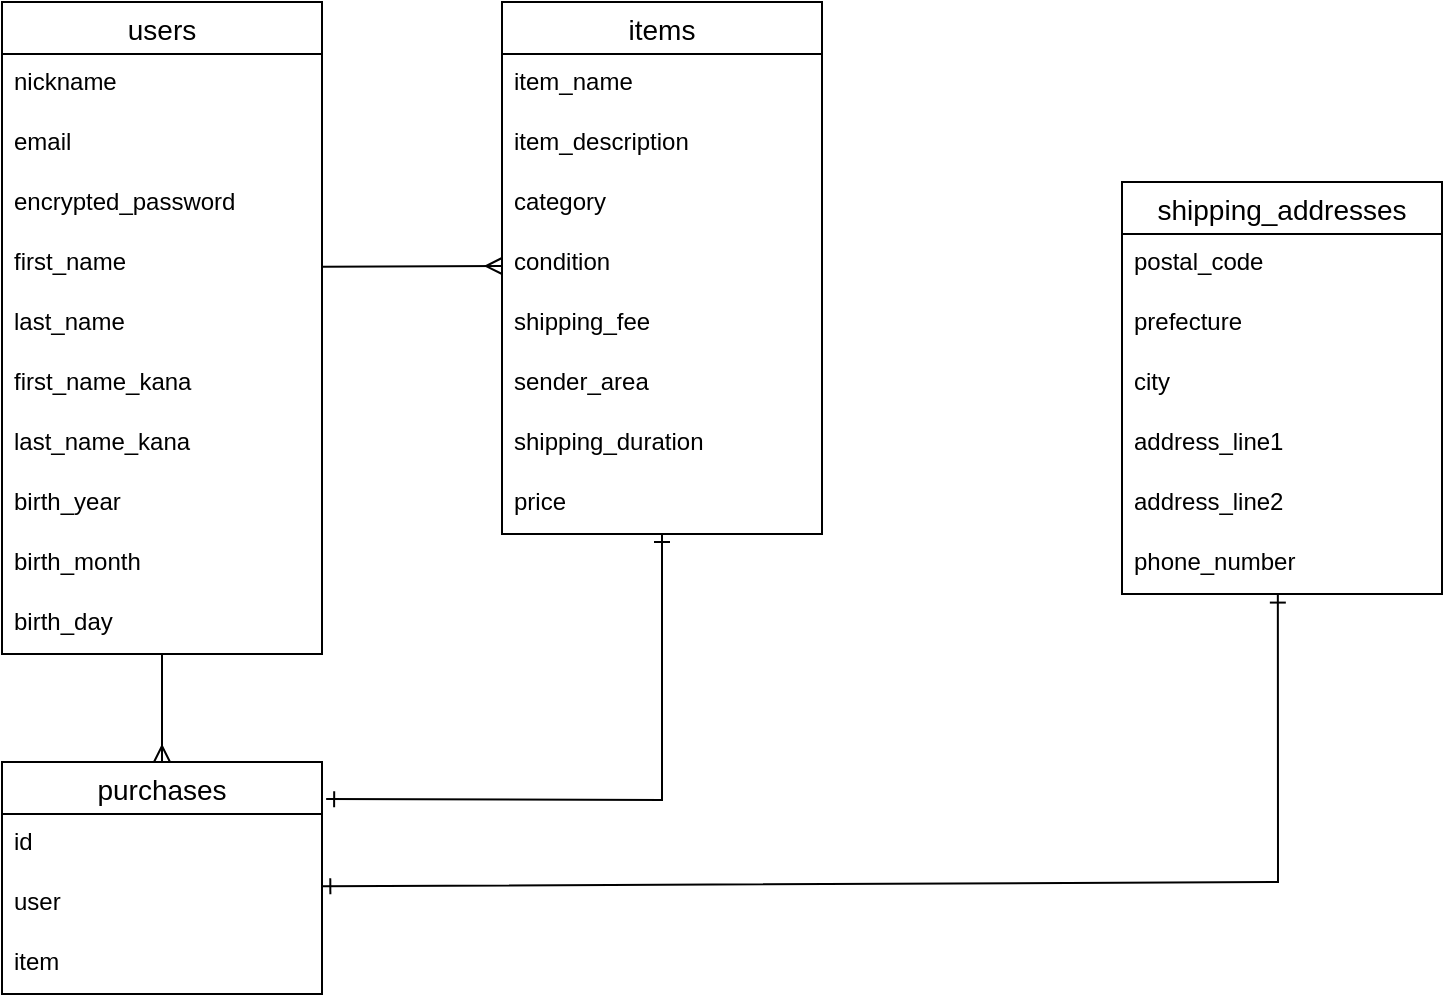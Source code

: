 <mxfile>
    <diagram id="N-kJt9CoVl6PrtETXssk" name="ページ1">
        <mxGraphModel dx="1318" dy="971" grid="1" gridSize="10" guides="1" tooltips="1" connect="1" arrows="1" fold="1" page="1" pageScale="1" pageWidth="827" pageHeight="1169" math="0" shadow="0">
            <root>
                <mxCell id="0"/>
                <mxCell id="1" parent="0"/>
                <mxCell id="15" value="users" style="swimlane;fontStyle=0;childLayout=stackLayout;horizontal=1;startSize=26;horizontalStack=0;resizeParent=1;resizeParentMax=0;resizeLast=0;collapsible=1;marginBottom=0;align=center;fontSize=14;" vertex="1" parent="1">
                    <mxGeometry x="30" y="50" width="160" height="326" as="geometry"/>
                </mxCell>
                <mxCell id="16" value="nickname" style="text;strokeColor=none;fillColor=none;spacingLeft=4;spacingRight=4;overflow=hidden;rotatable=0;points=[[0,0.5],[1,0.5]];portConstraint=eastwest;fontSize=12;" vertex="1" parent="15">
                    <mxGeometry y="26" width="160" height="30" as="geometry"/>
                </mxCell>
                <mxCell id="17" value="email" style="text;strokeColor=none;fillColor=none;spacingLeft=4;spacingRight=4;overflow=hidden;rotatable=0;points=[[0,0.5],[1,0.5]];portConstraint=eastwest;fontSize=12;" vertex="1" parent="15">
                    <mxGeometry y="56" width="160" height="30" as="geometry"/>
                </mxCell>
                <mxCell id="21" value="encrypted_password" style="text;strokeColor=none;fillColor=none;spacingLeft=4;spacingRight=4;overflow=hidden;rotatable=0;points=[[0,0.5],[1,0.5]];portConstraint=eastwest;fontSize=12;" vertex="1" parent="15">
                    <mxGeometry y="86" width="160" height="30" as="geometry"/>
                </mxCell>
                <mxCell id="23" value="first_name" style="text;strokeColor=none;fillColor=none;spacingLeft=4;spacingRight=4;overflow=hidden;rotatable=0;points=[[0,0.5],[1,0.5]];portConstraint=eastwest;fontSize=12;" vertex="1" parent="15">
                    <mxGeometry y="116" width="160" height="30" as="geometry"/>
                </mxCell>
                <mxCell id="25" value="last_name" style="text;strokeColor=none;fillColor=none;spacingLeft=4;spacingRight=4;overflow=hidden;rotatable=0;points=[[0,0.5],[1,0.5]];portConstraint=eastwest;fontSize=12;" vertex="1" parent="15">
                    <mxGeometry y="146" width="160" height="30" as="geometry"/>
                </mxCell>
                <mxCell id="26" value="first_name_kana" style="text;strokeColor=none;fillColor=none;spacingLeft=4;spacingRight=4;overflow=hidden;rotatable=0;points=[[0,0.5],[1,0.5]];portConstraint=eastwest;fontSize=12;" vertex="1" parent="15">
                    <mxGeometry y="176" width="160" height="30" as="geometry"/>
                </mxCell>
                <mxCell id="27" value="last_name_kana" style="text;strokeColor=none;fillColor=none;spacingLeft=4;spacingRight=4;overflow=hidden;rotatable=0;points=[[0,0.5],[1,0.5]];portConstraint=eastwest;fontSize=12;" vertex="1" parent="15">
                    <mxGeometry y="206" width="160" height="30" as="geometry"/>
                </mxCell>
                <mxCell id="28" value="birth_year" style="text;strokeColor=none;fillColor=none;spacingLeft=4;spacingRight=4;overflow=hidden;rotatable=0;points=[[0,0.5],[1,0.5]];portConstraint=eastwest;fontSize=12;" vertex="1" parent="15">
                    <mxGeometry y="236" width="160" height="30" as="geometry"/>
                </mxCell>
                <mxCell id="29" value="birth_month" style="text;strokeColor=none;fillColor=none;spacingLeft=4;spacingRight=4;overflow=hidden;rotatable=0;points=[[0,0.5],[1,0.5]];portConstraint=eastwest;fontSize=12;" vertex="1" parent="15">
                    <mxGeometry y="266" width="160" height="30" as="geometry"/>
                </mxCell>
                <mxCell id="30" value="birth_day" style="text;strokeColor=none;fillColor=none;spacingLeft=4;spacingRight=4;overflow=hidden;rotatable=0;points=[[0,0.5],[1,0.5]];portConstraint=eastwest;fontSize=12;" vertex="1" parent="15">
                    <mxGeometry y="296" width="160" height="30" as="geometry"/>
                </mxCell>
                <mxCell id="31" value="items" style="swimlane;fontStyle=0;childLayout=stackLayout;horizontal=1;startSize=26;horizontalStack=0;resizeParent=1;resizeParentMax=0;resizeLast=0;collapsible=1;marginBottom=0;align=center;fontSize=14;" vertex="1" parent="1">
                    <mxGeometry x="280" y="50" width="160" height="266" as="geometry"/>
                </mxCell>
                <mxCell id="32" value="item_name" style="text;strokeColor=none;fillColor=none;spacingLeft=4;spacingRight=4;overflow=hidden;rotatable=0;points=[[0,0.5],[1,0.5]];portConstraint=eastwest;fontSize=12;" vertex="1" parent="31">
                    <mxGeometry y="26" width="160" height="30" as="geometry"/>
                </mxCell>
                <mxCell id="33" value="item_description" style="text;strokeColor=none;fillColor=none;spacingLeft=4;spacingRight=4;overflow=hidden;rotatable=0;points=[[0,0.5],[1,0.5]];portConstraint=eastwest;fontSize=12;" vertex="1" parent="31">
                    <mxGeometry y="56" width="160" height="30" as="geometry"/>
                </mxCell>
                <mxCell id="34" value="category" style="text;strokeColor=none;fillColor=none;spacingLeft=4;spacingRight=4;overflow=hidden;rotatable=0;points=[[0,0.5],[1,0.5]];portConstraint=eastwest;fontSize=12;" vertex="1" parent="31">
                    <mxGeometry y="86" width="160" height="30" as="geometry"/>
                </mxCell>
                <mxCell id="35" value="condition" style="text;strokeColor=none;fillColor=none;spacingLeft=4;spacingRight=4;overflow=hidden;rotatable=0;points=[[0,0.5],[1,0.5]];portConstraint=eastwest;fontSize=12;" vertex="1" parent="31">
                    <mxGeometry y="116" width="160" height="30" as="geometry"/>
                </mxCell>
                <mxCell id="36" value="shipping_fee" style="text;strokeColor=none;fillColor=none;spacingLeft=4;spacingRight=4;overflow=hidden;rotatable=0;points=[[0,0.5],[1,0.5]];portConstraint=eastwest;fontSize=12;" vertex="1" parent="31">
                    <mxGeometry y="146" width="160" height="30" as="geometry"/>
                </mxCell>
                <mxCell id="37" value="sender_area" style="text;strokeColor=none;fillColor=none;spacingLeft=4;spacingRight=4;overflow=hidden;rotatable=0;points=[[0,0.5],[1,0.5]];portConstraint=eastwest;fontSize=12;" vertex="1" parent="31">
                    <mxGeometry y="176" width="160" height="30" as="geometry"/>
                </mxCell>
                <mxCell id="38" value="shipping_duration" style="text;strokeColor=none;fillColor=none;spacingLeft=4;spacingRight=4;overflow=hidden;rotatable=0;points=[[0,0.5],[1,0.5]];portConstraint=eastwest;fontSize=12;" vertex="1" parent="31">
                    <mxGeometry y="206" width="160" height="30" as="geometry"/>
                </mxCell>
                <mxCell id="40" value="price" style="text;strokeColor=none;fillColor=none;spacingLeft=4;spacingRight=4;overflow=hidden;rotatable=0;points=[[0,0.5],[1,0.5]];portConstraint=eastwest;fontSize=12;" vertex="1" parent="31">
                    <mxGeometry y="236" width="160" height="30" as="geometry"/>
                </mxCell>
                <mxCell id="50" value="shipping_addresses" style="swimlane;fontStyle=0;childLayout=stackLayout;horizontal=1;startSize=26;horizontalStack=0;resizeParent=1;resizeParentMax=0;resizeLast=0;collapsible=1;marginBottom=0;align=center;fontSize=14;" vertex="1" parent="1">
                    <mxGeometry x="590" y="140" width="160" height="206" as="geometry"/>
                </mxCell>
                <mxCell id="51" value="postal_code" style="text;strokeColor=none;fillColor=none;spacingLeft=4;spacingRight=4;overflow=hidden;rotatable=0;points=[[0,0.5],[1,0.5]];portConstraint=eastwest;fontSize=12;" vertex="1" parent="50">
                    <mxGeometry y="26" width="160" height="30" as="geometry"/>
                </mxCell>
                <mxCell id="52" value="prefecture" style="text;strokeColor=none;fillColor=none;spacingLeft=4;spacingRight=4;overflow=hidden;rotatable=0;points=[[0,0.5],[1,0.5]];portConstraint=eastwest;fontSize=12;" vertex="1" parent="50">
                    <mxGeometry y="56" width="160" height="30" as="geometry"/>
                </mxCell>
                <mxCell id="53" value="city" style="text;strokeColor=none;fillColor=none;spacingLeft=4;spacingRight=4;overflow=hidden;rotatable=0;points=[[0,0.5],[1,0.5]];portConstraint=eastwest;fontSize=12;" vertex="1" parent="50">
                    <mxGeometry y="86" width="160" height="30" as="geometry"/>
                </mxCell>
                <mxCell id="54" value="address_line1" style="text;strokeColor=none;fillColor=none;spacingLeft=4;spacingRight=4;overflow=hidden;rotatable=0;points=[[0,0.5],[1,0.5]];portConstraint=eastwest;fontSize=12;" vertex="1" parent="50">
                    <mxGeometry y="116" width="160" height="30" as="geometry"/>
                </mxCell>
                <mxCell id="56" value="address_line2" style="text;strokeColor=none;fillColor=none;spacingLeft=4;spacingRight=4;overflow=hidden;rotatable=0;points=[[0,0.5],[1,0.5]];portConstraint=eastwest;fontSize=12;" vertex="1" parent="50">
                    <mxGeometry y="146" width="160" height="30" as="geometry"/>
                </mxCell>
                <mxCell id="57" value="phone_number" style="text;strokeColor=none;fillColor=none;spacingLeft=4;spacingRight=4;overflow=hidden;rotatable=0;points=[[0,0.5],[1,0.5]];portConstraint=eastwest;fontSize=12;" vertex="1" parent="50">
                    <mxGeometry y="176" width="160" height="30" as="geometry"/>
                </mxCell>
                <mxCell id="68" value="purchases" style="swimlane;fontStyle=0;childLayout=stackLayout;horizontal=1;startSize=26;horizontalStack=0;resizeParent=1;resizeParentMax=0;resizeLast=0;collapsible=1;marginBottom=0;align=center;fontSize=14;" vertex="1" parent="1">
                    <mxGeometry x="30" y="430" width="160" height="116" as="geometry"/>
                </mxCell>
                <mxCell id="69" value="id" style="text;strokeColor=none;fillColor=none;spacingLeft=4;spacingRight=4;overflow=hidden;rotatable=0;points=[[0,0.5],[1,0.5]];portConstraint=eastwest;fontSize=12;" vertex="1" parent="68">
                    <mxGeometry y="26" width="160" height="30" as="geometry"/>
                </mxCell>
                <mxCell id="77" value="user" style="text;strokeColor=none;fillColor=none;spacingLeft=4;spacingRight=4;overflow=hidden;rotatable=0;points=[[0,0.5],[1,0.5]];portConstraint=eastwest;fontSize=12;" vertex="1" parent="68">
                    <mxGeometry y="56" width="160" height="30" as="geometry"/>
                </mxCell>
                <mxCell id="78" value="item" style="text;strokeColor=none;fillColor=none;spacingLeft=4;spacingRight=4;overflow=hidden;rotatable=0;points=[[0,0.5],[1,0.5]];portConstraint=eastwest;fontSize=12;" vertex="1" parent="68">
                    <mxGeometry y="86" width="160" height="30" as="geometry"/>
                </mxCell>
                <mxCell id="79" value="" style="endArrow=ERmany;html=1;rounded=0;entryX=0.5;entryY=0;entryDx=0;entryDy=0;exitX=0.5;exitY=1;exitDx=0;exitDy=0;endFill=0;" edge="1" parent="1" source="15" target="68">
                    <mxGeometry relative="1" as="geometry">
                        <mxPoint x="190" y="390" as="sourcePoint"/>
                        <mxPoint x="340" y="400" as="targetPoint"/>
                    </mxGeometry>
                </mxCell>
                <mxCell id="80" value="" style="endArrow=ERone;html=1;rounded=0;entryX=1.013;entryY=0.16;entryDx=0;entryDy=0;entryPerimeter=0;endFill=0;startArrow=ERone;startFill=0;" edge="1" parent="1" source="40" target="68">
                    <mxGeometry relative="1" as="geometry">
                        <mxPoint x="240" y="360" as="sourcePoint"/>
                        <mxPoint x="250" y="440" as="targetPoint"/>
                        <Array as="points">
                            <mxPoint x="360" y="449"/>
                        </Array>
                    </mxGeometry>
                </mxCell>
                <mxCell id="81" value="" style="endArrow=ERone;html=1;rounded=0;entryX=0.487;entryY=1.01;entryDx=0;entryDy=0;entryPerimeter=0;exitX=1.001;exitY=0.206;exitDx=0;exitDy=0;exitPerimeter=0;endFill=0;startArrow=ERone;startFill=0;" edge="1" parent="1" source="77" target="57">
                    <mxGeometry relative="1" as="geometry">
                        <mxPoint x="330" y="310" as="sourcePoint"/>
                        <mxPoint x="490" y="310" as="targetPoint"/>
                        <Array as="points">
                            <mxPoint x="668" y="490"/>
                        </Array>
                    </mxGeometry>
                </mxCell>
                <mxCell id="87" value="" style="endArrow=ERmany;html=1;rounded=0;endFill=0;" edge="1" parent="1">
                    <mxGeometry relative="1" as="geometry">
                        <mxPoint x="190" y="182.41" as="sourcePoint"/>
                        <mxPoint x="280" y="182" as="targetPoint"/>
                    </mxGeometry>
                </mxCell>
            </root>
        </mxGraphModel>
    </diagram>
</mxfile>

